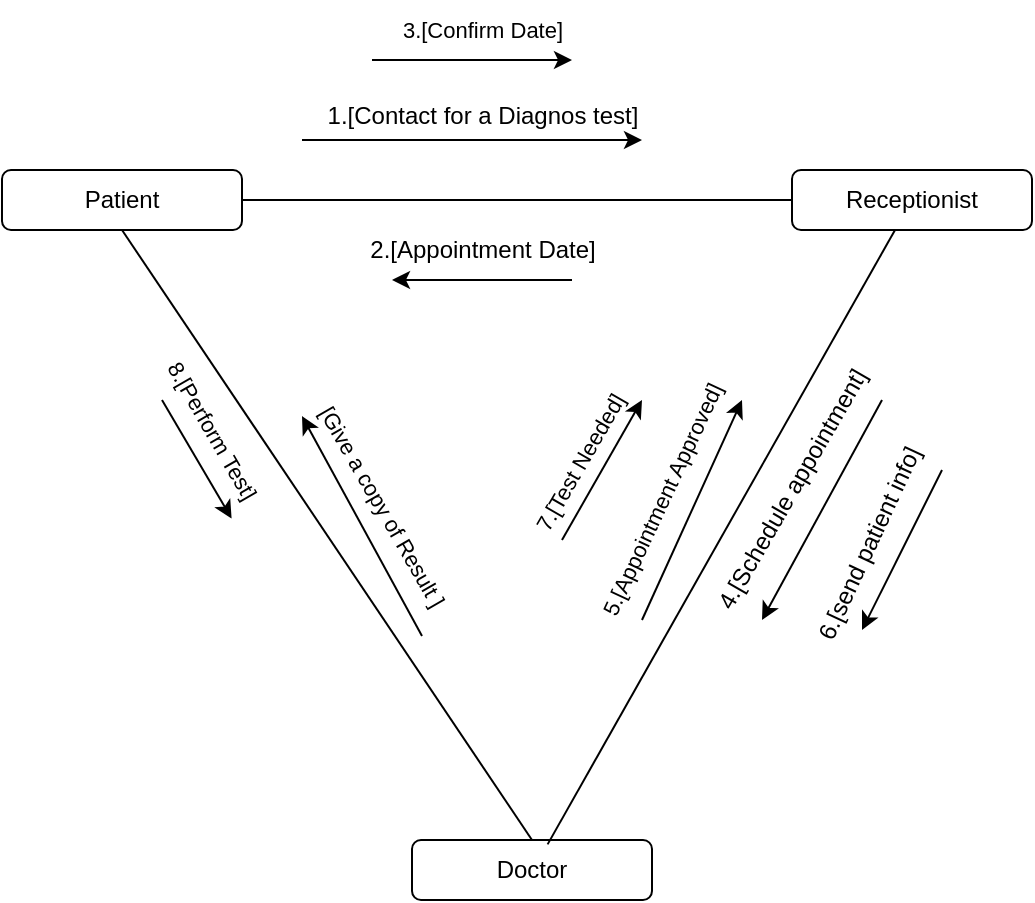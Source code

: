 <mxfile version="24.2.5" type="device">
  <diagram name="Page-1" id="qthw7C2OMgSXVeJJJO4s">
    <mxGraphModel dx="526" dy="614" grid="1" gridSize="10" guides="1" tooltips="1" connect="1" arrows="1" fold="1" page="1" pageScale="1" pageWidth="850" pageHeight="1100" math="0" shadow="0">
      <root>
        <mxCell id="0" />
        <mxCell id="1" parent="0" />
        <mxCell id="3sltFKT6pGP_7ZiX_SGw-1" value="Patient" style="rounded=1;whiteSpace=wrap;html=1;" parent="1" vertex="1">
          <mxGeometry x="30" y="105" width="120" height="30" as="geometry" />
        </mxCell>
        <mxCell id="3sltFKT6pGP_7ZiX_SGw-2" value="Doctor" style="rounded=1;whiteSpace=wrap;html=1;" parent="1" vertex="1">
          <mxGeometry x="235" y="440" width="120" height="30" as="geometry" />
        </mxCell>
        <mxCell id="3sltFKT6pGP_7ZiX_SGw-4" value="Receptionist" style="rounded=1;whiteSpace=wrap;html=1;" parent="1" vertex="1">
          <mxGeometry x="425" y="105" width="120" height="30" as="geometry" />
        </mxCell>
        <mxCell id="3sltFKT6pGP_7ZiX_SGw-7" value="1.[Contact for a Diagnos test]&lt;div&gt;&lt;br&gt;&lt;/div&gt;" style="text;html=1;align=center;verticalAlign=middle;resizable=0;points=[];autosize=1;strokeColor=none;fillColor=none;" parent="1" vertex="1">
          <mxGeometry x="180" y="65" width="180" height="40" as="geometry" />
        </mxCell>
        <mxCell id="3sltFKT6pGP_7ZiX_SGw-9" value="&lt;div&gt;4.[Schedule appointment]&lt;br&gt;&lt;/div&gt;" style="text;html=1;align=center;verticalAlign=middle;resizable=0;points=[];autosize=1;strokeColor=none;fillColor=none;rotation=-60;" parent="1" vertex="1">
          <mxGeometry x="345" y="250" width="160" height="30" as="geometry" />
        </mxCell>
        <mxCell id="3sltFKT6pGP_7ZiX_SGw-12" value="&lt;div&gt;&lt;span style=&quot;font-size: 11px; background-color: rgb(255, 255, 255);&quot;&gt;5.[Appointment Approved]&lt;/span&gt;&lt;span style=&quot;font-size: 11px; background-color: rgb(255, 255, 255);&quot;&gt;&lt;br&gt;&lt;/span&gt;&lt;/div&gt;" style="text;html=1;align=center;verticalAlign=middle;resizable=0;points=[];autosize=1;strokeColor=none;fillColor=none;rotation=-65;" parent="1" vertex="1">
          <mxGeometry x="285" y="255" width="150" height="30" as="geometry" />
        </mxCell>
        <mxCell id="3sltFKT6pGP_7ZiX_SGw-14" value="2.[Appointment Date]" style="text;html=1;align=center;verticalAlign=middle;resizable=0;points=[];autosize=1;strokeColor=none;fillColor=none;" parent="1" vertex="1">
          <mxGeometry x="200" y="130" width="140" height="30" as="geometry" />
        </mxCell>
        <mxCell id="3sltFKT6pGP_7ZiX_SGw-20" value="&lt;span style=&quot;color: rgba(0, 0, 0, 0); font-family: monospace; font-size: 0px; text-align: start;&quot;&gt;%3CmxGraphModel%3E%3Croot%3E%3CmxCell%20id%3D%220%22%2F%3E%3CmxCell%20id%3D%221%22%20parent%3D%220%22%2F%3E%3CmxCell%20id%3D%222%22%20style%3D%22edgeStyle%3DorthogonalEdgeStyle%3Brounded%3D0%3BorthogonalLoop%3D1%3BjettySize%3Dauto%3Bhtml%3D1%3BexitX%3D0.5%3BexitY%3D1%3BexitDx%3D0%3BexitDy%3D0%3B%22%20edge%3D%221%22%20parent%3D%221%22%3E%3CmxGeometry%20relative%3D%221%22%20as%3D%22geometry%22%3E%3CmxPoint%20x%3D%22120%22%20y%3D%22130%22%20as%3D%22sourcePoint%22%2F%3E%3CmxPoint%20x%3D%22180%22%20y%3D%22255%22%20as%3D%22targetPoint%22%2F%3E%3C%2FmxGeometry%3E%3C%2FmxCell%3E%3C%2Froot%3E%3C%2FmxGraphModel%3E&lt;/span&gt;&lt;span style=&quot;color: rgba(0, 0, 0, 0); font-family: monospace; font-size: 0px; text-align: start;&quot;&gt;%3CmxGraphModel%3E%3Croot%3E%3CmxCell%20id%3D%220%22%2F%3E%3CmxCell%20id%3D%221%22%20parent%3D%220%22%2F%3E%3CmxCell%20id%3D%222%22%20style%3D%22edgeStyle%3DorthogonalEdgeStyle%3Brounded%3D0%3BorthogonalLoop%3D1%3BjettySize%3Dauto%3Bhtml%3D1%3BexitX%3D0.5%3BexitY%3D1%3BexitDx%3D0%3BexitDy%3D0%3B%22%20edge%3D%221%22%20parent%3D%221%22%3E%3CmxGeometry%20relative%3D%221%22%20as%3D%22geometry%22%3E%3CmxPoint%20x%3D%22120%22%20y%3D%22130%22%20as%3D%22sourcePoint%22%2F%3E%3CmxPoint%20x%3D%22180%22%20y%3D%22255%22%20as%3D%22targetPoint%22%2F%3E%3C%2FmxGeometry%3E%3C%2FmxCell%3E%3C%2Froot%3E%3C%2FmxGraphModel%3E&lt;/span&gt;" style="text;html=1;align=center;verticalAlign=middle;resizable=0;points=[];autosize=1;strokeColor=none;fillColor=none;" parent="1" vertex="1">
          <mxGeometry x="80" y="198" width="20" height="30" as="geometry" />
        </mxCell>
        <mxCell id="3sltFKT6pGP_7ZiX_SGw-22" value="&lt;span style=&quot;font-size: 11px; background-color: rgb(255, 255, 255);&quot;&gt;8.[Perform Test]&lt;/span&gt;" style="text;html=1;align=center;verticalAlign=middle;resizable=0;points=[];autosize=1;strokeColor=none;fillColor=none;rotation=60;" parent="1" vertex="1">
          <mxGeometry x="85" y="220" width="100" height="30" as="geometry" />
        </mxCell>
        <mxCell id="3sltFKT6pGP_7ZiX_SGw-24" value="&lt;span style=&quot;font-size: 11px; background-color: rgb(255, 255, 255);&quot;&gt;[Give a copy of Result ]&lt;/span&gt;" style="text;html=1;align=center;verticalAlign=middle;resizable=0;points=[];autosize=1;strokeColor=none;fillColor=none;rotation=60;" parent="1" vertex="1">
          <mxGeometry x="150" y="258" width="140" height="30" as="geometry" />
        </mxCell>
        <mxCell id="3QX2jmKM6EIpGcJYrsVj-2" value="&lt;span style=&quot;font-size: 11px; background-color: rgb(255, 255, 255);&quot;&gt;3.[Confirm Date]&lt;/span&gt;" style="text;html=1;align=center;verticalAlign=middle;resizable=0;points=[];autosize=1;strokeColor=none;fillColor=none;" vertex="1" parent="1">
          <mxGeometry x="220" y="20" width="100" height="30" as="geometry" />
        </mxCell>
        <mxCell id="3QX2jmKM6EIpGcJYrsVj-3" value="&lt;span style=&quot;font-size: 11px; background-color: rgb(255, 255, 255);&quot;&gt;7.[Test Needed]&lt;/span&gt;&lt;div&gt;&lt;span style=&quot;font-size: 11px; background-color: rgb(255, 255, 255);&quot;&gt;&lt;br&gt;&lt;/span&gt;&lt;/div&gt;" style="text;html=1;align=center;verticalAlign=middle;resizable=0;points=[];autosize=1;strokeColor=none;fillColor=none;rotation=-60;" vertex="1" parent="1">
          <mxGeometry x="275" y="235" width="100" height="40" as="geometry" />
        </mxCell>
        <mxCell id="3QX2jmKM6EIpGcJYrsVj-4" value="6.[send patient info]&lt;div&gt;&lt;br&gt;&lt;/div&gt;" style="text;html=1;align=center;verticalAlign=middle;resizable=0;points=[];autosize=1;strokeColor=none;fillColor=none;rotation=-65;" vertex="1" parent="1">
          <mxGeometry x="405" y="275" width="130" height="40" as="geometry" />
        </mxCell>
        <mxCell id="3QX2jmKM6EIpGcJYrsVj-5" value="" style="edgeStyle=none;orthogonalLoop=1;jettySize=auto;html=1;rounded=0;" edge="1" parent="1">
          <mxGeometry width="100" relative="1" as="geometry">
            <mxPoint x="310" y="290" as="sourcePoint" />
            <mxPoint x="350" y="220" as="targetPoint" />
            <Array as="points" />
          </mxGeometry>
        </mxCell>
        <mxCell id="3QX2jmKM6EIpGcJYrsVj-6" value="" style="edgeStyle=none;orthogonalLoop=1;jettySize=auto;html=1;rounded=0;" edge="1" parent="1">
          <mxGeometry width="100" relative="1" as="geometry">
            <mxPoint x="350" y="330" as="sourcePoint" />
            <mxPoint x="400" y="220" as="targetPoint" />
            <Array as="points" />
          </mxGeometry>
        </mxCell>
        <mxCell id="3QX2jmKM6EIpGcJYrsVj-8" value="" style="edgeStyle=none;orthogonalLoop=1;jettySize=auto;html=1;rounded=0;" edge="1" parent="1">
          <mxGeometry width="100" relative="1" as="geometry">
            <mxPoint x="470" y="220" as="sourcePoint" />
            <mxPoint x="410" y="330" as="targetPoint" />
            <Array as="points" />
          </mxGeometry>
        </mxCell>
        <mxCell id="3QX2jmKM6EIpGcJYrsVj-9" value="" style="edgeStyle=none;orthogonalLoop=1;jettySize=auto;html=1;rounded=0;" edge="1" parent="1">
          <mxGeometry width="100" relative="1" as="geometry">
            <mxPoint x="500" y="255" as="sourcePoint" />
            <mxPoint x="460" y="335" as="targetPoint" />
            <Array as="points" />
          </mxGeometry>
        </mxCell>
        <mxCell id="3QX2jmKM6EIpGcJYrsVj-12" value="" style="edgeStyle=none;orthogonalLoop=1;jettySize=auto;html=1;rounded=0;" edge="1" parent="1">
          <mxGeometry width="100" relative="1" as="geometry">
            <mxPoint x="240" y="338" as="sourcePoint" />
            <mxPoint x="180" y="228" as="targetPoint" />
            <Array as="points" />
          </mxGeometry>
        </mxCell>
        <mxCell id="3QX2jmKM6EIpGcJYrsVj-13" value="" style="edgeStyle=none;orthogonalLoop=1;jettySize=auto;html=1;rounded=0;exitX=0.669;exitY=1.17;exitDx=0;exitDy=0;exitPerimeter=0;" edge="1" parent="1">
          <mxGeometry width="100" relative="1" as="geometry">
            <mxPoint x="109.998" y="220.002" as="sourcePoint" />
            <mxPoint x="144.8" y="279.28" as="targetPoint" />
            <Array as="points" />
          </mxGeometry>
        </mxCell>
        <mxCell id="3QX2jmKM6EIpGcJYrsVj-14" value="" style="edgeStyle=none;orthogonalLoop=1;jettySize=auto;html=1;rounded=0;" edge="1" parent="1">
          <mxGeometry width="100" relative="1" as="geometry">
            <mxPoint x="180" y="90" as="sourcePoint" />
            <mxPoint x="350" y="90" as="targetPoint" />
            <Array as="points" />
          </mxGeometry>
        </mxCell>
        <mxCell id="3QX2jmKM6EIpGcJYrsVj-15" value="" style="edgeStyle=none;orthogonalLoop=1;jettySize=auto;html=1;rounded=0;" edge="1" parent="1">
          <mxGeometry width="100" relative="1" as="geometry">
            <mxPoint x="215" y="50" as="sourcePoint" />
            <mxPoint x="315" y="50" as="targetPoint" />
            <Array as="points" />
          </mxGeometry>
        </mxCell>
        <mxCell id="3QX2jmKM6EIpGcJYrsVj-16" value="" style="edgeStyle=none;orthogonalLoop=1;jettySize=auto;html=1;rounded=0;" edge="1" parent="1">
          <mxGeometry width="100" relative="1" as="geometry">
            <mxPoint x="315" y="160" as="sourcePoint" />
            <mxPoint x="225" y="160" as="targetPoint" />
            <Array as="points" />
          </mxGeometry>
        </mxCell>
        <mxCell id="3QX2jmKM6EIpGcJYrsVj-17" value="" style="endArrow=none;html=1;rounded=0;entryX=0;entryY=0.5;entryDx=0;entryDy=0;exitX=1;exitY=0.5;exitDx=0;exitDy=0;" edge="1" parent="1" source="3sltFKT6pGP_7ZiX_SGw-1" target="3sltFKT6pGP_7ZiX_SGw-4">
          <mxGeometry width="50" height="50" relative="1" as="geometry">
            <mxPoint x="335" y="180" as="sourcePoint" />
            <mxPoint x="385" y="130" as="targetPoint" />
          </mxGeometry>
        </mxCell>
        <mxCell id="3QX2jmKM6EIpGcJYrsVj-19" value="" style="endArrow=none;html=1;rounded=0;entryX=0.5;entryY=1;entryDx=0;entryDy=0;exitX=0.5;exitY=0;exitDx=0;exitDy=0;" edge="1" parent="1" source="3sltFKT6pGP_7ZiX_SGw-2" target="3sltFKT6pGP_7ZiX_SGw-1">
          <mxGeometry width="50" height="50" relative="1" as="geometry">
            <mxPoint x="250" y="340" as="sourcePoint" />
            <mxPoint x="300" y="290" as="targetPoint" />
          </mxGeometry>
        </mxCell>
        <mxCell id="3QX2jmKM6EIpGcJYrsVj-20" value="" style="endArrow=none;html=1;rounded=0;exitX=0.565;exitY=0.073;exitDx=0;exitDy=0;exitPerimeter=0;" edge="1" parent="1" source="3sltFKT6pGP_7ZiX_SGw-2" target="3sltFKT6pGP_7ZiX_SGw-4">
          <mxGeometry width="50" height="50" relative="1" as="geometry">
            <mxPoint x="250" y="340" as="sourcePoint" />
            <mxPoint x="300" y="290" as="targetPoint" />
          </mxGeometry>
        </mxCell>
      </root>
    </mxGraphModel>
  </diagram>
</mxfile>
